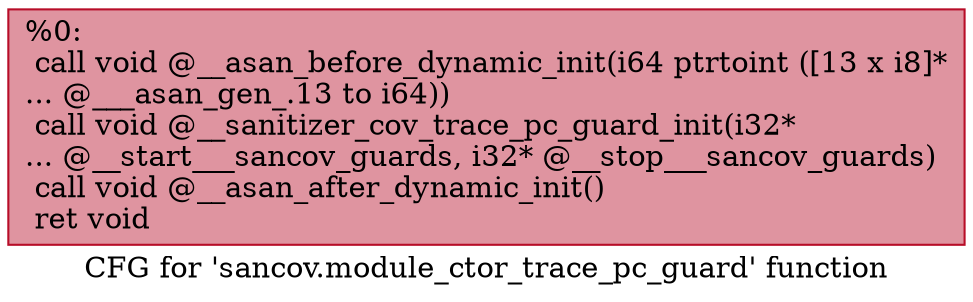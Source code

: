 digraph "CFG for 'sancov.module_ctor_trace_pc_guard' function" {
	label="CFG for 'sancov.module_ctor_trace_pc_guard' function";

	Node0x55cba9b5bd40 [shape=record,color="#b70d28ff", style=filled, fillcolor="#b70d2870",label="{%0:\l  call void @__asan_before_dynamic_init(i64 ptrtoint ([13 x i8]*\l... @___asan_gen_.13 to i64))\l  call void @__sanitizer_cov_trace_pc_guard_init(i32*\l... @__start___sancov_guards, i32* @__stop___sancov_guards)\l  call void @__asan_after_dynamic_init()\l  ret void\l}"];
}
